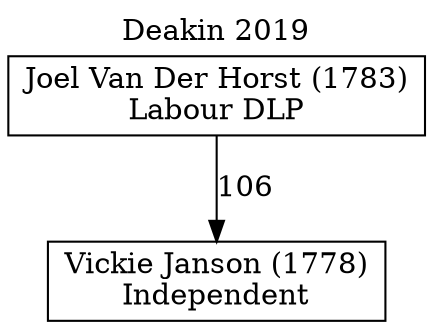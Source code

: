 // House preference flow
digraph "Vickie Janson (1778)_Deakin_2019" {
	graph [label="Deakin 2019" labelloc=t mclimit=10]
	node [shape=box]
	"Vickie Janson (1778)" [label="Vickie Janson (1778)
Independent"]
	"Joel Van Der Horst (1783)" [label="Joel Van Der Horst (1783)
Labour DLP"]
	"Joel Van Der Horst (1783)" -> "Vickie Janson (1778)" [label=106]
}
